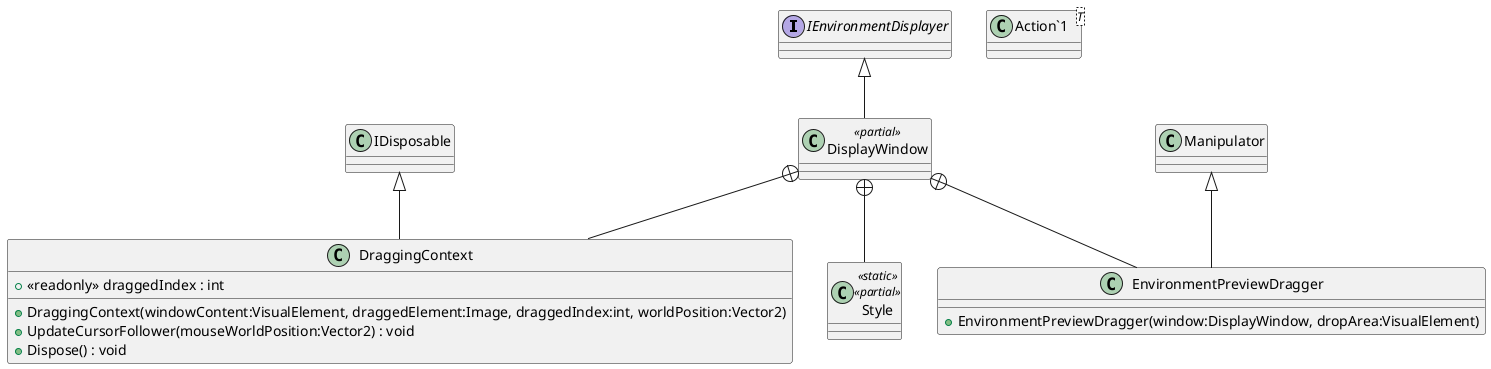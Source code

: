 @startuml
interface IEnvironmentDisplayer {
}
class DisplayWindow <<partial>> {
}
class Style <<static>> <<partial>> {
}
class "Action`1"<T> {
}
class DraggingContext {
    + <<readonly>> draggedIndex : int
    + DraggingContext(windowContent:VisualElement, draggedElement:Image, draggedIndex:int, worldPosition:Vector2)
    + UpdateCursorFollower(mouseWorldPosition:Vector2) : void
    + Dispose() : void
}
class EnvironmentPreviewDragger {
    + EnvironmentPreviewDragger(window:DisplayWindow, dropArea:VisualElement)
}
IEnvironmentDisplayer <|-- DisplayWindow
DisplayWindow +-- Style
DisplayWindow +-- DraggingContext
IDisposable <|-- DraggingContext
DisplayWindow +-- EnvironmentPreviewDragger
Manipulator <|-- EnvironmentPreviewDragger
@enduml
